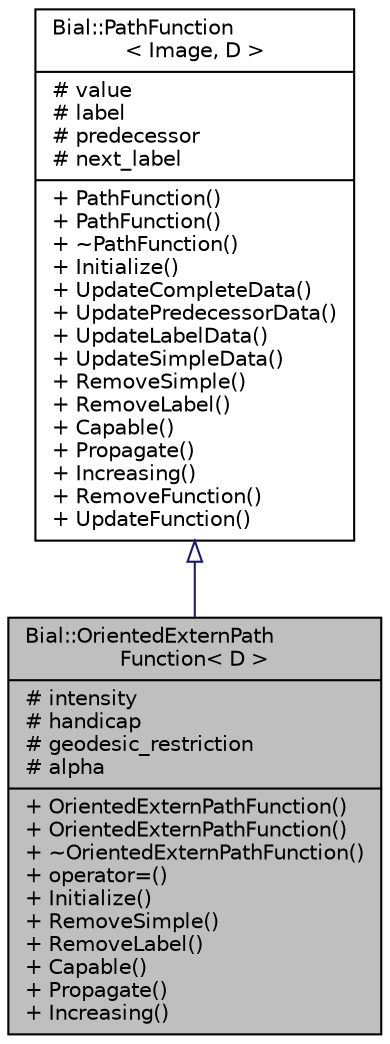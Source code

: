 digraph "Bial::OrientedExternPathFunction&lt; D &gt;"
{
  edge [fontname="Helvetica",fontsize="10",labelfontname="Helvetica",labelfontsize="10"];
  node [fontname="Helvetica",fontsize="10",shape=record];
  Node1 [label="{Bial::OrientedExternPath\lFunction\< D \>\n|# intensity\l# handicap\l# geodesic_restriction\l# alpha\l|+ OrientedExternPathFunction()\l+ OrientedExternPathFunction()\l+ ~OrientedExternPathFunction()\l+ operator=()\l+ Initialize()\l+ RemoveSimple()\l+ RemoveLabel()\l+ Capable()\l+ Propagate()\l+ Increasing()\l}",height=0.2,width=0.4,color="black", fillcolor="grey75", style="filled", fontcolor="black"];
  Node2 -> Node1 [dir="back",color="midnightblue",fontsize="10",style="solid",arrowtail="onormal",fontname="Helvetica"];
  Node2 [label="{Bial::PathFunction\l\< Image, D \>\n|# value\l# label\l# predecessor\l# next_label\l|+ PathFunction()\l+ PathFunction()\l+ ~PathFunction()\l+ Initialize()\l+ UpdateCompleteData()\l+ UpdatePredecessorData()\l+ UpdateLabelData()\l+ UpdateSimpleData()\l+ RemoveSimple()\l+ RemoveLabel()\l+ Capable()\l+ Propagate()\l+ Increasing()\l+ RemoveFunction()\l+ UpdateFunction()\l}",height=0.2,width=0.4,color="black", fillcolor="white", style="filled",URL="$class_bial_1_1_path_function.html"];
}

